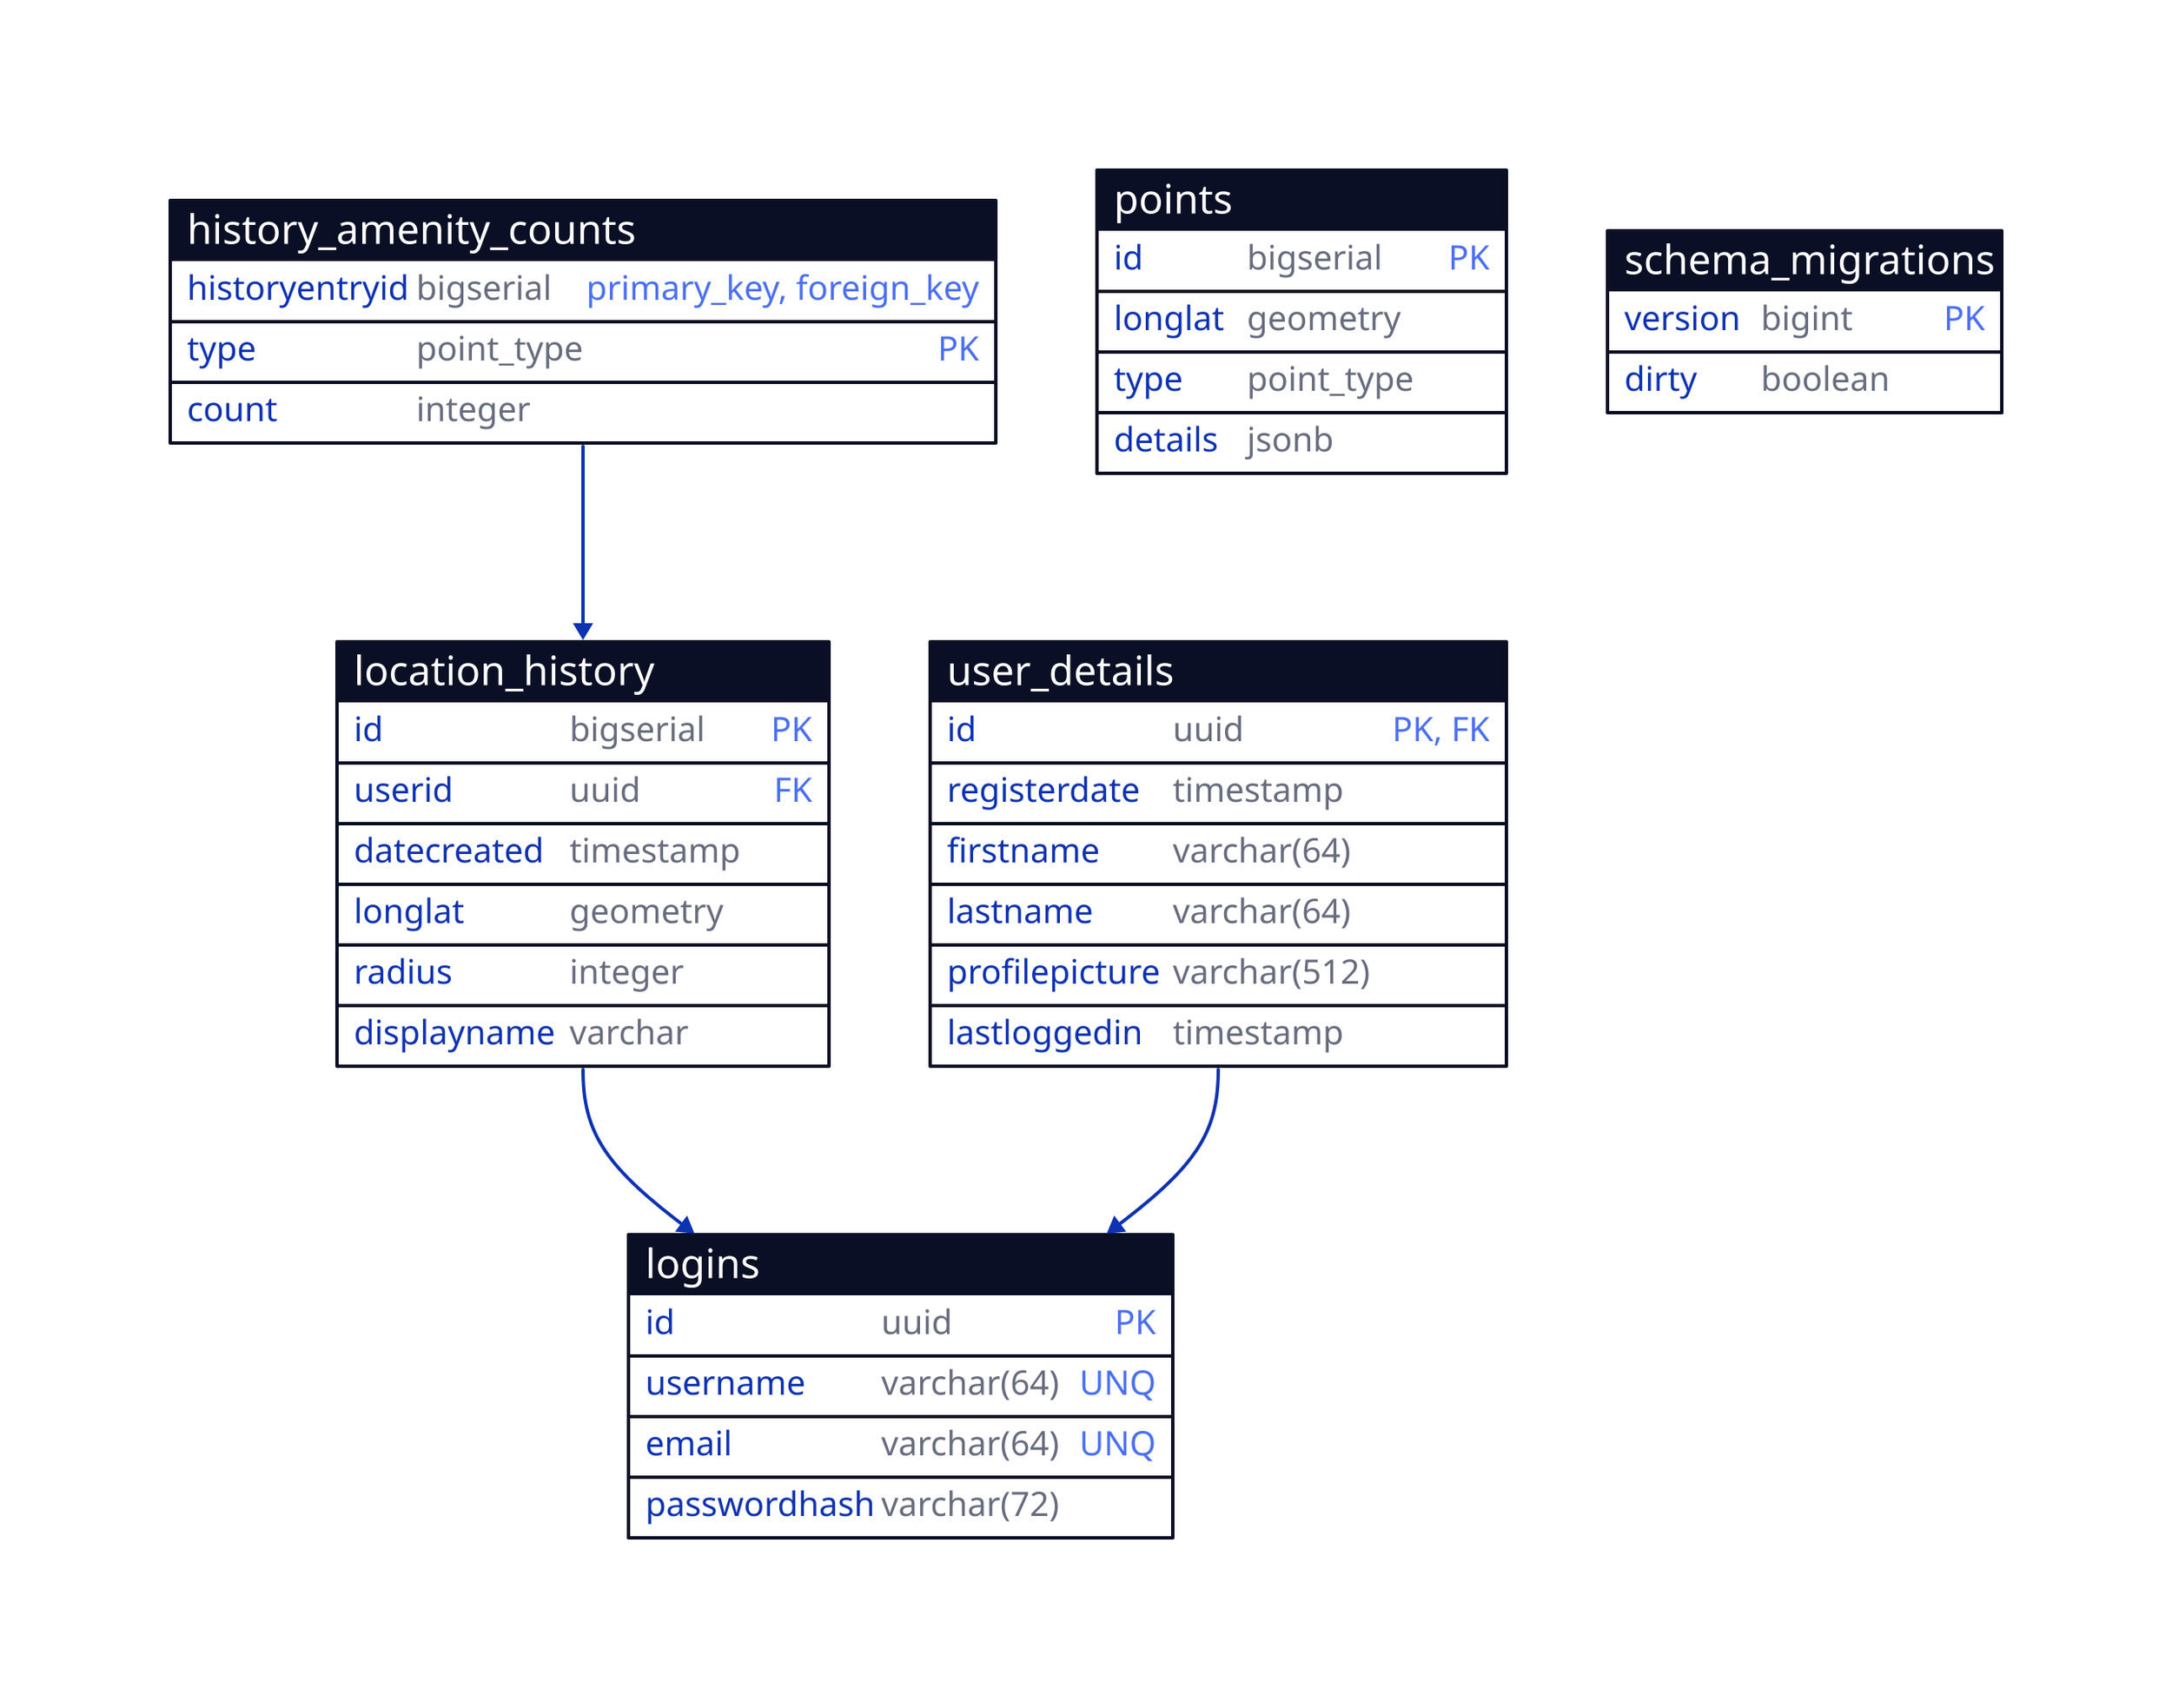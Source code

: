 history_amenity_counts {
  shape: sql_table
  historyentryid: bigserial {constraint: [primary_key, foreign_key]}
  type: point_type {constraint: primary_key}
  count: integer
}

location_history {
  shape: sql_table
  id: bigserial {constraint: primary_key}
  userid: uuid {constraint: foreign_key}
  datecreated: timestamp
  longlat: geometry
  radius: integer
  displayname: varchar
}

logins {
  shape: sql_table
  id: uuid {constraint: primary_key}
  username: varchar(64) {constraint: unique}
  email: varchar(64) {constraint: unique}
  passwordhash: varchar(72)
}

user_details {
  shape: sql_table
  id: uuid {constraint: [primary_key; foreign_key]}
  registerdate: timestamp
  firstname: varchar(64)
  lastname: varchar(64)
  profilepicture: varchar(512)
  lastloggedin: timestamp
}

points {
  shape: sql_table
  id: bigserial {constraint: primary_key}
  longlat: geometry
  type: point_type
  details: jsonb
}

schema_migrations {
  shape: sql_table
  version: bigint {constraint: primary_key}
  dirty: boolean
}

history_amenity_counts.historyentryid -> location_history.id
location_history.userid -> logins.id
user_details.id -> logins.id